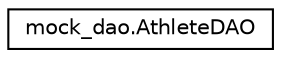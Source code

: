 digraph "Graphical Class Hierarchy"
{
  edge [fontname="Helvetica",fontsize="10",labelfontname="Helvetica",labelfontsize="10"];
  node [fontname="Helvetica",fontsize="10",shape=record];
  rankdir="LR";
  Node0 [label="mock_dao.AthleteDAO",height=0.2,width=0.4,color="black", fillcolor="white", style="filled",URL="$classmock__dao_1_1_athlete_d_a_o.html"];
}
